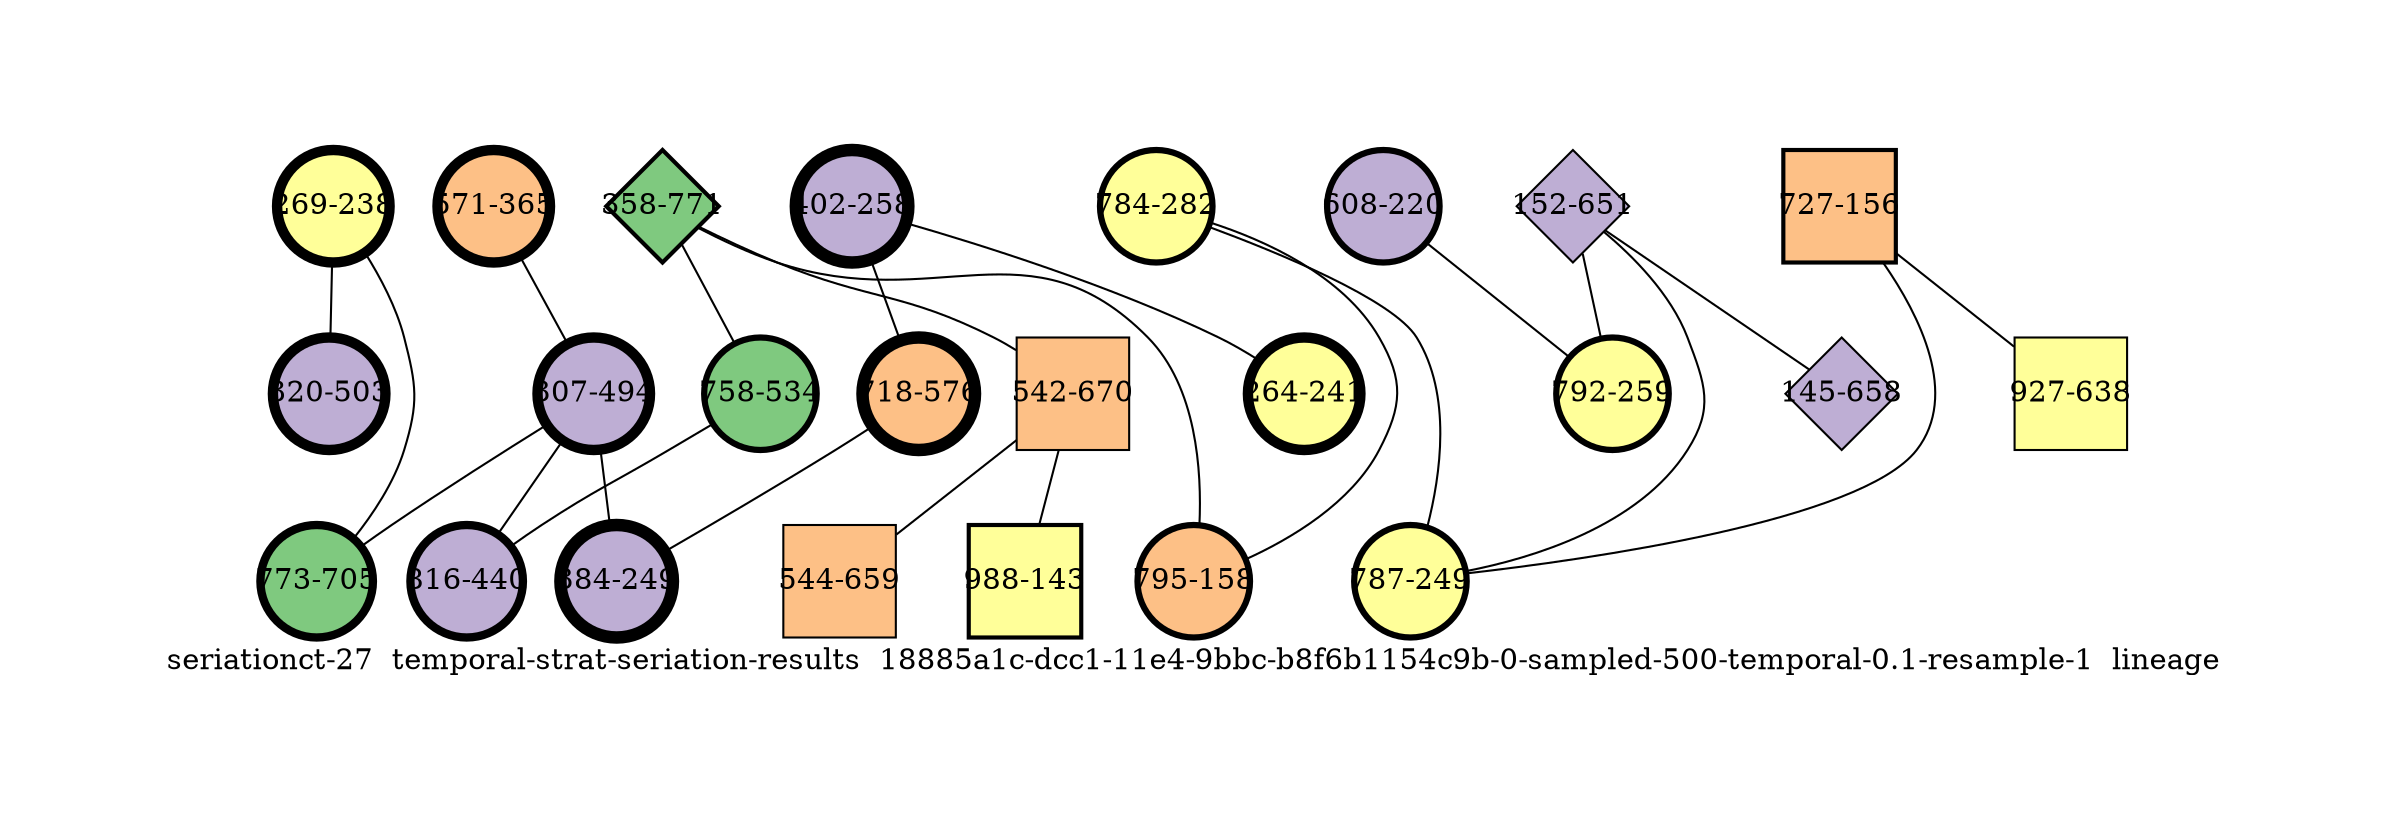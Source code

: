 strict graph "seriationct-27  temporal-strat-seriation-results  18885a1c-dcc1-11e4-9bbc-b8f6b1154c9b-0-sampled-500-temporal-0.1-resample-1  lineage" {
labelloc=b;
ratio=auto;
pad="1.0";
label="seriationct-27  temporal-strat-seriation-results  18885a1c-dcc1-11e4-9bbc-b8f6b1154c9b-0-sampled-500-temporal-0.1-resample-1  lineage";
node [width="0.75", style=filled, fixedsize=true, height="0.75", shape=circle, label=""];
0 [xCoordinate="365.0", appears_in_slice=5, yCoordinate="571.0", colorscheme=accent6, lineage_id=0, short_label="571-365", label="571-365", shape=circle, cluster_id=2, fillcolor=3, size="500.0", id=0, penwidth="5.0"];
1 [xCoordinate="771.0", appears_in_slice=2, yCoordinate="358.0", colorscheme=accent6, lineage_id=2, short_label="358-771", label="358-771", shape=diamond, cluster_id=0, fillcolor=1, size="500.0", id=1, penwidth="2.0"];
2 [xCoordinate="494.0", appears_in_slice=5, yCoordinate="307.0", colorscheme=accent6, lineage_id=0, short_label="307-494", label="307-494", shape=circle, cluster_id=1, fillcolor=2, size="500.0", id=2, penwidth="5.0"];
3 [xCoordinate="220.0", appears_in_slice=3, yCoordinate="608.0", colorscheme=accent6, lineage_id=0, short_label="608-220", label="608-220", shape=circle, cluster_id=1, fillcolor=2, size="500.0", id=3, penwidth="3.0"];
4 [xCoordinate="258.0", appears_in_slice=6, yCoordinate="402.0", colorscheme=accent6, lineage_id=0, short_label="402-258", label="402-258", shape=circle, cluster_id=1, fillcolor=2, size="500.0", id=4, penwidth="6.0"];
5 [xCoordinate="651.0", appears_in_slice=1, yCoordinate="152.0", colorscheme=accent6, lineage_id=2, short_label="152-651", label="152-651", shape=diamond, cluster_id=1, fillcolor=2, size="500.0", id=5, penwidth="1.0"];
6 [xCoordinate="156.0", appears_in_slice=2, yCoordinate="727.0", colorscheme=accent6, lineage_id=1, short_label="727-156", label="727-156", shape=square, cluster_id=2, fillcolor=3, size="500.0", id=6, penwidth="2.0"];
7 [xCoordinate="670.0", appears_in_slice=1, yCoordinate="542.0", colorscheme=accent6, lineage_id=1, short_label="542-670", label="542-670", shape=square, cluster_id=2, fillcolor=3, size="500.0", id=7, penwidth="1.0"];
8 [xCoordinate="282.0", appears_in_slice=3, yCoordinate="784.0", colorscheme=accent6, lineage_id=0, short_label="784-282", label="784-282", shape=circle, cluster_id=3, fillcolor=4, size="500.0", id=8, penwidth="3.0"];
9 [xCoordinate="238.0", appears_in_slice=5, yCoordinate="269.0", colorscheme=accent6, lineage_id=0, short_label="269-238", label="269-238", shape=circle, cluster_id=3, fillcolor=4, size="500.0", id=9, penwidth="5.0"];
10 [xCoordinate="705.0", appears_in_slice=4, yCoordinate="773.0", colorscheme=accent6, lineage_id=0, short_label="773-705", label="773-705", shape=circle, cluster_id=0, fillcolor=1, size="500.0", id=10, penwidth="4.0"];
11 [xCoordinate="259.0", appears_in_slice=3, yCoordinate="792.0", colorscheme=accent6, lineage_id=0, short_label="792-259", label="792-259", shape=circle, cluster_id=3, fillcolor=4, size="500.0", id=11, penwidth="3.0"];
12 [xCoordinate="576.0", appears_in_slice=6, yCoordinate="718.0", colorscheme=accent6, lineage_id=0, short_label="718-576", label="718-576", shape=circle, cluster_id=2, fillcolor=3, size="500.0", id=12, penwidth="6.0"];
13 [xCoordinate="534.0", appears_in_slice=3, yCoordinate="758.0", colorscheme=accent6, lineage_id=0, short_label="758-534", label="758-534", shape=circle, cluster_id=0, fillcolor=1, size="500.0", id=13, penwidth="3.0"];
14 [xCoordinate="241.0", appears_in_slice=5, yCoordinate="264.0", colorscheme=accent6, lineage_id=0, short_label="264-241", label="264-241", shape=circle, cluster_id=3, fillcolor=4, size="500.0", id=14, penwidth="5.0"];
15 [xCoordinate="249.0", appears_in_slice=3, yCoordinate="787.0", colorscheme=accent6, lineage_id=0, short_label="787-249", label="787-249", shape=circle, cluster_id=3, fillcolor=4, size="500.0", id=15, penwidth="3.0"];
16 [xCoordinate="158.0", appears_in_slice=3, yCoordinate="795.0", colorscheme=accent6, lineage_id=0, short_label="795-158", label="795-158", shape=circle, cluster_id=2, fillcolor=3, size="500.0", id=16, penwidth="3.0"];
17 [xCoordinate="440.0", appears_in_slice=4, yCoordinate="816.0", colorscheme=accent6, lineage_id=0, short_label="816-440", label="816-440", shape=circle, cluster_id=1, fillcolor=2, size="500.0", id=17, penwidth="4.0"];
18 [xCoordinate="503.0", appears_in_slice=5, yCoordinate="320.0", colorscheme=accent6, lineage_id=0, short_label="320-503", label="320-503", shape=circle, cluster_id=1, fillcolor=2, size="500.0", id=18, penwidth="5.0"];
19 [xCoordinate="658.0", appears_in_slice=1, yCoordinate="145.0", colorscheme=accent6, lineage_id=2, short_label="145-658", label="145-658", shape=diamond, cluster_id=1, fillcolor=2, size="500.0", id=19, penwidth="1.0"];
20 [xCoordinate="143.0", appears_in_slice=2, yCoordinate="988.0", colorscheme=accent6, lineage_id=1, short_label="988-143", label="988-143", shape=square, cluster_id=3, fillcolor=4, size="500.0", id=20, penwidth="2.0"];
21 [xCoordinate="638.0", appears_in_slice=1, yCoordinate="927.0", colorscheme=accent6, lineage_id=1, short_label="927-638", label="927-638", shape=square, cluster_id=3, fillcolor=4, size="500.0", id=21, penwidth="1.0"];
22 [xCoordinate="249.0", appears_in_slice=6, yCoordinate="384.0", colorscheme=accent6, lineage_id=0, short_label="384-249", label="384-249", shape=circle, cluster_id=1, fillcolor=2, size="500.0", id=22, penwidth="6.0"];
23 [xCoordinate="659.0", appears_in_slice=1, yCoordinate="544.0", colorscheme=accent6, lineage_id=1, short_label="544-659", label="544-659", shape=square, cluster_id=2, fillcolor=3, size="500.0", id=23, penwidth="1.0"];
0 -- 2  [inverseweight="1.50172497097", weight="0.665900893527"];
1 -- 16  [inverseweight="4.67637033052", weight="0.213841062474"];
1 -- 13  [inverseweight="1.89228393522", weight="0.528461919158"];
1 -- 7  [inverseweight="3.56760817964", weight="0.280299839458"];
2 -- 17  [inverseweight="1.64710897848", weight="0.607124369466"];
2 -- 10  [inverseweight="4.70652078937", weight="0.212471174516"];
2 -- 22  [inverseweight="1.66170740815", weight="0.601790661277"];
3 -- 11  [inverseweight="49.0290337845", weight="0.0203960780544"];
4 -- 12  [inverseweight="15.8113883008", weight="0.0632455532034"];
4 -- 14  [inverseweight="1.71048414648", weight="0.584629797393"];
5 -- 19  [inverseweight="34.1792963512", weight="0.0292574776767"];
5 -- 11  [inverseweight="3.35457163916", weight="0.298100654142"];
5 -- 15  [inverseweight="2.84394047263", weight="0.351624800035"];
6 -- 21  [inverseweight="1.31472465016", weight="0.760615540204"];
6 -- 15  [inverseweight="4.64839820554", weight="0.215127868952"];
7 -- 20  [inverseweight="4.45258748252", weight="0.224588512618"];
7 -- 23  [inverseweight="9.79451190952", weight="0.102097992145"];
8 -- 16  [inverseweight="17.4607573942", weight="0.0572712842531"];
8 -- 15  [inverseweight="2.57158644019", weight="0.38886501514"];
9 -- 18  [inverseweight="25.8543844998", weight="0.0386781592116"];
9 -- 10  [inverseweight="10.3450736075", weight="0.0966643677888"];
12 -- 22  [inverseweight="30.5423610891", weight="0.0327414110875"];
13 -- 17  [inverseweight="1.629884135", weight="0.613540544708"];
}
